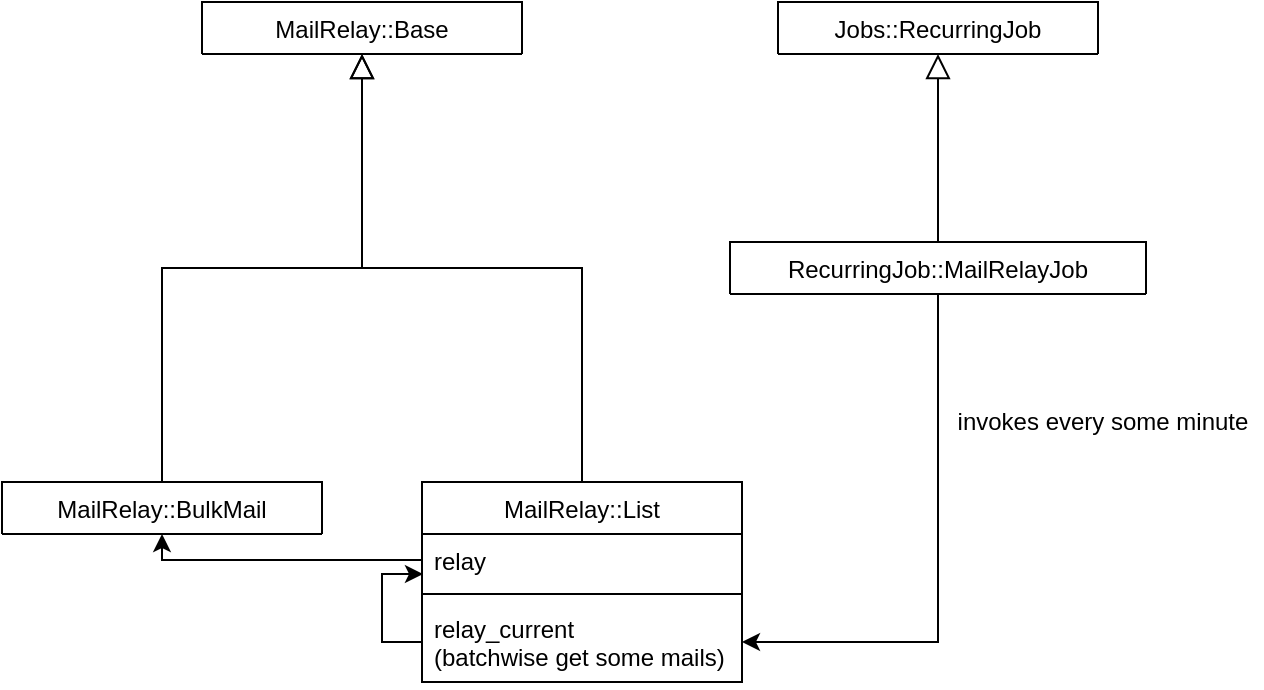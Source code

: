 <mxfile version="15.7.3" type="device" pages="4"><diagram id="C5RBs43oDa-KdzZeNtuy" name="Messages Aktuell"><mxGraphModel dx="995" dy="908" grid="1" gridSize="10" guides="1" tooltips="1" connect="1" arrows="1" fold="1" page="1" pageScale="1" pageWidth="827" pageHeight="1169" math="0" shadow="0"><root><mxCell id="WIyWlLk6GJQsqaUBKTNV-0"/><mxCell id="WIyWlLk6GJQsqaUBKTNV-1" parent="WIyWlLk6GJQsqaUBKTNV-0"/><mxCell id="zkfFHV4jXpPFQw0GAbJ--0" value="MailRelay::Base" style="swimlane;fontStyle=0;align=center;verticalAlign=top;childLayout=stackLayout;horizontal=1;startSize=26;horizontalStack=0;resizeParent=1;resizeLast=0;collapsible=1;marginBottom=0;rounded=0;shadow=0;strokeWidth=1;" parent="WIyWlLk6GJQsqaUBKTNV-1" vertex="1" collapsed="1"><mxGeometry x="220" y="120" width="160" height="26" as="geometry"><mxRectangle x="220" y="120" width="160" height="138" as="alternateBounds"/></mxGeometry></mxCell><mxCell id="zkfFHV4jXpPFQw0GAbJ--6" value="MailRelay::BulkMail" style="swimlane;fontStyle=0;align=center;verticalAlign=top;childLayout=stackLayout;horizontal=1;startSize=26;horizontalStack=0;resizeParent=1;resizeLast=0;collapsible=1;marginBottom=0;rounded=0;shadow=0;strokeWidth=1;" parent="WIyWlLk6GJQsqaUBKTNV-1" vertex="1" collapsed="1"><mxGeometry x="120" y="360" width="160" height="26" as="geometry"><mxRectangle x="120" y="360" width="160" height="138" as="alternateBounds"/></mxGeometry></mxCell><mxCell id="zkfFHV4jXpPFQw0GAbJ--12" value="" style="endArrow=block;endSize=10;endFill=0;shadow=0;strokeWidth=1;rounded=0;edgeStyle=elbowEdgeStyle;elbow=vertical;" parent="WIyWlLk6GJQsqaUBKTNV-1" source="zkfFHV4jXpPFQw0GAbJ--6" target="zkfFHV4jXpPFQw0GAbJ--0" edge="1"><mxGeometry width="160" relative="1" as="geometry"><mxPoint x="200" y="203" as="sourcePoint"/><mxPoint x="200" y="203" as="targetPoint"/></mxGeometry></mxCell><mxCell id="zkfFHV4jXpPFQw0GAbJ--13" value="MailRelay::List" style="swimlane;fontStyle=0;align=center;verticalAlign=top;childLayout=stackLayout;horizontal=1;startSize=26;horizontalStack=0;resizeParent=1;resizeLast=0;collapsible=1;marginBottom=0;rounded=0;shadow=0;strokeWidth=1;" parent="WIyWlLk6GJQsqaUBKTNV-1" vertex="1"><mxGeometry x="330" y="360" width="160" height="100" as="geometry"><mxRectangle x="340" y="380" width="170" height="26" as="alternateBounds"/></mxGeometry></mxCell><mxCell id="zkfFHV4jXpPFQw0GAbJ--14" value="relay" style="text;align=left;verticalAlign=top;spacingLeft=4;spacingRight=4;overflow=hidden;rotatable=0;points=[[0,0.5],[1,0.5]];portConstraint=eastwest;" parent="zkfFHV4jXpPFQw0GAbJ--13" vertex="1"><mxGeometry y="26" width="160" height="26" as="geometry"/></mxCell><mxCell id="zkfFHV4jXpPFQw0GAbJ--15" value="" style="line;html=1;strokeWidth=1;align=left;verticalAlign=middle;spacingTop=-1;spacingLeft=3;spacingRight=3;rotatable=0;labelPosition=right;points=[];portConstraint=eastwest;" parent="zkfFHV4jXpPFQw0GAbJ--13" vertex="1"><mxGeometry y="52" width="160" height="8" as="geometry"/></mxCell><mxCell id="L8pKxPseVFMVuV_cCjf--1" style="edgeStyle=orthogonalEdgeStyle;rounded=0;orthogonalLoop=1;jettySize=auto;html=1;entryX=0.003;entryY=0.769;entryDx=0;entryDy=0;entryPerimeter=0;" parent="zkfFHV4jXpPFQw0GAbJ--13" source="L8pKxPseVFMVuV_cCjf--0" target="zkfFHV4jXpPFQw0GAbJ--14" edge="1"><mxGeometry relative="1" as="geometry"/></mxCell><mxCell id="L8pKxPseVFMVuV_cCjf--0" value="relay_current&#10;(batchwise get some mails)" style="text;align=left;verticalAlign=top;spacingLeft=4;spacingRight=4;overflow=hidden;rotatable=0;points=[[0,0.5],[1,0.5]];portConstraint=eastwest;" parent="zkfFHV4jXpPFQw0GAbJ--13" vertex="1"><mxGeometry y="60" width="160" height="40" as="geometry"/></mxCell><mxCell id="zkfFHV4jXpPFQw0GAbJ--16" value="" style="endArrow=block;endSize=10;endFill=0;shadow=0;strokeWidth=1;rounded=0;edgeStyle=elbowEdgeStyle;elbow=vertical;" parent="WIyWlLk6GJQsqaUBKTNV-1" source="zkfFHV4jXpPFQw0GAbJ--13" target="zkfFHV4jXpPFQw0GAbJ--0" edge="1"><mxGeometry width="160" relative="1" as="geometry"><mxPoint x="210" y="373" as="sourcePoint"/><mxPoint x="310" y="271" as="targetPoint"/></mxGeometry></mxCell><mxCell id="zkfFHV4jXpPFQw0GAbJ--17" value="Jobs::RecurringJob" style="swimlane;fontStyle=0;align=center;verticalAlign=top;childLayout=stackLayout;horizontal=1;startSize=26;horizontalStack=0;resizeParent=1;resizeLast=0;collapsible=1;marginBottom=0;rounded=0;shadow=0;strokeWidth=1;" parent="WIyWlLk6GJQsqaUBKTNV-1" vertex="1" collapsed="1"><mxGeometry x="508" y="120" width="160" height="26" as="geometry"><mxRectangle x="508" y="120" width="160" height="216" as="alternateBounds"/></mxGeometry></mxCell><mxCell id="L8pKxPseVFMVuV_cCjf--3" style="edgeStyle=orthogonalEdgeStyle;rounded=0;orthogonalLoop=1;jettySize=auto;html=1;entryX=0.5;entryY=1;entryDx=0;entryDy=0;" parent="WIyWlLk6GJQsqaUBKTNV-1" source="zkfFHV4jXpPFQw0GAbJ--14" target="zkfFHV4jXpPFQw0GAbJ--6" edge="1"><mxGeometry relative="1" as="geometry"><Array as="points"><mxPoint x="200" y="399"/></Array></mxGeometry></mxCell><mxCell id="L8pKxPseVFMVuV_cCjf--6" style="edgeStyle=orthogonalEdgeStyle;rounded=0;orthogonalLoop=1;jettySize=auto;html=1;entryX=1;entryY=0.5;entryDx=0;entryDy=0;" parent="WIyWlLk6GJQsqaUBKTNV-1" source="L8pKxPseVFMVuV_cCjf--4" target="L8pKxPseVFMVuV_cCjf--0" edge="1"><mxGeometry relative="1" as="geometry"/></mxCell><mxCell id="L8pKxPseVFMVuV_cCjf--4" value="RecurringJob::MailRelayJob" style="swimlane;fontStyle=0;align=center;verticalAlign=top;childLayout=stackLayout;horizontal=1;startSize=26;horizontalStack=0;resizeParent=1;resizeLast=0;collapsible=1;marginBottom=0;rounded=0;shadow=0;strokeWidth=1;" parent="WIyWlLk6GJQsqaUBKTNV-1" vertex="1" collapsed="1"><mxGeometry x="484" y="240" width="208" height="26" as="geometry"><mxRectangle x="508" y="120" width="160" height="216" as="alternateBounds"/></mxGeometry></mxCell><mxCell id="L8pKxPseVFMVuV_cCjf--5" value="" style="endArrow=block;endSize=10;endFill=0;shadow=0;strokeWidth=1;rounded=0;edgeStyle=elbowEdgeStyle;elbow=vertical;exitX=0.5;exitY=0;exitDx=0;exitDy=0;entryX=0.5;entryY=1;entryDx=0;entryDy=0;" parent="WIyWlLk6GJQsqaUBKTNV-1" source="L8pKxPseVFMVuV_cCjf--4" target="zkfFHV4jXpPFQw0GAbJ--17" edge="1"><mxGeometry width="160" relative="1" as="geometry"><mxPoint x="420" y="370" as="sourcePoint"/><mxPoint x="310" y="156" as="targetPoint"/></mxGeometry></mxCell><mxCell id="L8pKxPseVFMVuV_cCjf--7" value="invokes every some minute" style="text;html=1;align=center;verticalAlign=middle;resizable=0;points=[];autosize=1;strokeColor=none;fillColor=none;" parent="WIyWlLk6GJQsqaUBKTNV-1" vertex="1"><mxGeometry x="590" y="320" width="160" height="20" as="geometry"/></mxCell></root></mxGraphModel></diagram><diagram id="-j2nUZDZqdu-gt5toAf9" name="Messages"><mxGraphModel dx="349" dy="242" grid="1" gridSize="10" guides="1" tooltips="1" connect="1" arrows="1" fold="1" page="1" pageScale="1" pageWidth="827" pageHeight="1169" math="0" shadow="0"><root><mxCell id="YqXtCa-e2OlfXUjINt8r-0"/><mxCell id="YqXtCa-e2OlfXUjINt8r-1" parent="YqXtCa-e2OlfXUjINt8r-0"/><mxCell id="vCOvZQhcihO0Ni9ZfclG-0" value="LetterDispatch" style="swimlane;fontStyle=0;align=center;verticalAlign=top;childLayout=stackLayout;horizontal=1;startSize=26;horizontalStack=0;resizeParent=1;resizeLast=0;collapsible=1;marginBottom=0;rounded=0;shadow=0;strokeWidth=1;" parent="YqXtCa-e2OlfXUjINt8r-1" vertex="1" collapsed="1"><mxGeometry x="30" y="370" width="120" height="26" as="geometry"><mxRectangle x="30" y="370" width="160" height="112" as="alternateBounds"/></mxGeometry></mxCell><mxCell id="DRlvSs6euvljmk1F1jdv-23" value="@message" style="text;strokeColor=none;fillColor=none;align=left;verticalAlign=top;spacingLeft=4;spacingRight=4;overflow=hidden;rotatable=0;points=[[0,0.5],[1,0.5]];portConstraint=eastwest;" parent="vCOvZQhcihO0Ni9ZfclG-0" vertex="1"><mxGeometry y="26" width="120" height="26" as="geometry"/></mxCell><mxCell id="DRlvSs6euvljmk1F1jdv-22" value="" style="line;strokeWidth=1;fillColor=none;align=left;verticalAlign=middle;spacingTop=-1;spacingLeft=3;spacingRight=3;rotatable=0;labelPosition=right;points=[];portConstraint=eastwest;" parent="vCOvZQhcihO0Ni9ZfclG-0" vertex="1"><mxGeometry y="52" width="120" height="8" as="geometry"/></mxCell><mxCell id="DRlvSs6euvljmk1F1jdv-6" value="initialize()" style="text;strokeColor=none;fillColor=none;align=left;verticalAlign=top;spacingLeft=4;spacingRight=4;overflow=hidden;rotatable=0;points=[[0,0.5],[1,0.5]];portConstraint=eastwest;" parent="vCOvZQhcihO0Ni9ZfclG-0" vertex="1"><mxGeometry y="60" width="120" height="26" as="geometry"/></mxCell><mxCell id="DRlvSs6euvljmk1F1jdv-9" value="run()" style="text;strokeColor=none;fillColor=none;align=left;verticalAlign=top;spacingLeft=4;spacingRight=4;overflow=hidden;rotatable=0;points=[[0,0.5],[1,0.5]];portConstraint=eastwest;" parent="vCOvZQhcihO0Ni9ZfclG-0" vertex="1"><mxGeometry y="86" width="120" height="26" as="geometry"/></mxCell><mxCell id="vCOvZQhcihO0Ni9ZfclG-1" value="LetterWithInvoiceDispatch" style="swimlane;fontStyle=0;align=center;verticalAlign=top;childLayout=stackLayout;horizontal=1;startSize=26;horizontalStack=0;resizeParent=1;resizeLast=0;collapsible=1;marginBottom=0;rounded=0;shadow=0;strokeWidth=1;" parent="YqXtCa-e2OlfXUjINt8r-1" vertex="1" collapsed="1"><mxGeometry x="170" y="370" width="170" height="26" as="geometry"><mxRectangle x="253" y="370" width="160" height="112" as="alternateBounds"/></mxGeometry></mxCell><mxCell id="DRlvSs6euvljmk1F1jdv-24" value="@message" style="text;strokeColor=none;fillColor=none;align=left;verticalAlign=top;spacingLeft=4;spacingRight=4;overflow=hidden;rotatable=0;points=[[0,0.5],[1,0.5]];portConstraint=eastwest;" parent="vCOvZQhcihO0Ni9ZfclG-1" vertex="1"><mxGeometry y="26" width="170" height="26" as="geometry"/></mxCell><mxCell id="DRlvSs6euvljmk1F1jdv-25" value="" style="line;strokeWidth=1;fillColor=none;align=left;verticalAlign=middle;spacingTop=-1;spacingLeft=3;spacingRight=3;rotatable=0;labelPosition=right;points=[];portConstraint=eastwest;" parent="vCOvZQhcihO0Ni9ZfclG-1" vertex="1"><mxGeometry y="52" width="170" height="8" as="geometry"/></mxCell><mxCell id="DRlvSs6euvljmk1F1jdv-26" value="initialize()" style="text;strokeColor=none;fillColor=none;align=left;verticalAlign=top;spacingLeft=4;spacingRight=4;overflow=hidden;rotatable=0;points=[[0,0.5],[1,0.5]];portConstraint=eastwest;" parent="vCOvZQhcihO0Ni9ZfclG-1" vertex="1"><mxGeometry y="60" width="170" height="26" as="geometry"/></mxCell><mxCell id="DRlvSs6euvljmk1F1jdv-27" value="run()" style="text;strokeColor=none;fillColor=none;align=left;verticalAlign=top;spacingLeft=4;spacingRight=4;overflow=hidden;rotatable=0;points=[[0,0.5],[1,0.5]];portConstraint=eastwest;" parent="vCOvZQhcihO0Ni9ZfclG-1" vertex="1"><mxGeometry y="86" width="170" height="26" as="geometry"/></mxCell><mxCell id="vCOvZQhcihO0Ni9ZfclG-3" value="TextMessageDispatch" style="swimlane;fontStyle=0;align=center;verticalAlign=top;childLayout=stackLayout;horizontal=1;startSize=26;horizontalStack=0;resizeParent=1;resizeLast=0;collapsible=1;marginBottom=0;rounded=0;shadow=0;strokeWidth=1;" parent="YqXtCa-e2OlfXUjINt8r-1" vertex="1" collapsed="1"><mxGeometry x="360" y="370" width="170" height="26" as="geometry"><mxRectangle x="460" y="370" width="160" height="112" as="alternateBounds"/></mxGeometry></mxCell><mxCell id="DRlvSs6euvljmk1F1jdv-28" value="@message" style="text;strokeColor=none;fillColor=none;align=left;verticalAlign=top;spacingLeft=4;spacingRight=4;overflow=hidden;rotatable=0;points=[[0,0.5],[1,0.5]];portConstraint=eastwest;" parent="vCOvZQhcihO0Ni9ZfclG-3" vertex="1"><mxGeometry y="26" width="170" height="26" as="geometry"/></mxCell><mxCell id="DRlvSs6euvljmk1F1jdv-31" value="" style="line;strokeWidth=1;fillColor=none;align=left;verticalAlign=middle;spacingTop=-1;spacingLeft=3;spacingRight=3;rotatable=0;labelPosition=right;points=[];portConstraint=eastwest;" parent="vCOvZQhcihO0Ni9ZfclG-3" vertex="1"><mxGeometry y="52" width="170" height="8" as="geometry"/></mxCell><mxCell id="DRlvSs6euvljmk1F1jdv-29" value="initialize()" style="text;strokeColor=none;fillColor=none;align=left;verticalAlign=top;spacingLeft=4;spacingRight=4;overflow=hidden;rotatable=0;points=[[0,0.5],[1,0.5]];portConstraint=eastwest;" parent="vCOvZQhcihO0Ni9ZfclG-3" vertex="1"><mxGeometry y="60" width="170" height="26" as="geometry"/></mxCell><mxCell id="DRlvSs6euvljmk1F1jdv-30" value="run()" style="text;strokeColor=none;fillColor=none;align=left;verticalAlign=top;spacingLeft=4;spacingRight=4;overflow=hidden;rotatable=0;points=[[0,0.5],[1,0.5]];portConstraint=eastwest;" parent="vCOvZQhcihO0Ni9ZfclG-3" vertex="1"><mxGeometry y="86" width="170" height="26" as="geometry"/></mxCell><mxCell id="vCOvZQhcihO0Ni9ZfclG-4" value="TextMessageProvider" style="shape=umlFrame;whiteSpace=wrap;html=1;width=130;height=30;" parent="YqXtCa-e2OlfXUjINt8r-1" vertex="1"><mxGeometry x="40" y="570" width="320" height="260" as="geometry"/></mxCell><mxCell id="DRlvSs6euvljmk1F1jdv-35" style="edgeStyle=orthogonalEdgeStyle;rounded=0;jumpSize=6;orthogonalLoop=1;jettySize=auto;html=1;endArrow=block;endFill=0;" parent="YqXtCa-e2OlfXUjINt8r-1" source="vCOvZQhcihO0Ni9ZfclG-5" target="vCOvZQhcihO0Ni9ZfclG-6" edge="1"><mxGeometry relative="1" as="geometry"/></mxCell><mxCell id="vCOvZQhcihO0Ni9ZfclG-5" value="Aspsms" style="swimlane;fontStyle=0;align=center;verticalAlign=top;childLayout=stackLayout;horizontal=1;startSize=26;horizontalStack=0;resizeParent=1;resizeLast=0;collapsible=1;marginBottom=0;rounded=0;shadow=0;strokeWidth=1;" parent="YqXtCa-e2OlfXUjINt8r-1" vertex="1" collapsed="1"><mxGeometry x="113" y="740" width="170" height="26" as="geometry"><mxRectangle x="508" y="120" width="160" height="216" as="alternateBounds"/></mxGeometry></mxCell><mxCell id="vCOvZQhcihO0Ni9ZfclG-6" value="Base" style="swimlane;fontStyle=0;align=center;verticalAlign=top;childLayout=stackLayout;horizontal=1;startSize=26;horizontalStack=0;resizeParent=1;resizeLast=0;collapsible=1;marginBottom=0;rounded=0;shadow=0;strokeWidth=1;" parent="YqXtCa-e2OlfXUjINt8r-1" vertex="1" collapsed="1"><mxGeometry x="113" y="650" width="170" height="26" as="geometry"><mxRectangle x="248" y="559" width="160" height="112" as="alternateBounds"/></mxGeometry></mxCell><mxCell id="DRlvSs6euvljmk1F1jdv-36" value="@config" style="text;strokeColor=none;fillColor=none;align=left;verticalAlign=top;spacingLeft=4;spacingRight=4;overflow=hidden;rotatable=0;points=[[0,0.5],[1,0.5]];portConstraint=eastwest;" parent="vCOvZQhcihO0Ni9ZfclG-6" vertex="1"><mxGeometry y="26" width="170" height="26" as="geometry"/></mxCell><mxCell id="DRlvSs6euvljmk1F1jdv-37" value="" style="line;strokeWidth=1;fillColor=none;align=left;verticalAlign=middle;spacingTop=-1;spacingLeft=3;spacingRight=3;rotatable=0;labelPosition=right;points=[];portConstraint=eastwest;" parent="vCOvZQhcihO0Ni9ZfclG-6" vertex="1"><mxGeometry y="52" width="170" height="8" as="geometry"/></mxCell><mxCell id="DRlvSs6euvljmk1F1jdv-38" value="initialize()" style="text;strokeColor=none;fillColor=none;align=left;verticalAlign=top;spacingLeft=4;spacingRight=4;overflow=hidden;rotatable=0;points=[[0,0.5],[1,0.5]];portConstraint=eastwest;" parent="vCOvZQhcihO0Ni9ZfclG-6" vertex="1"><mxGeometry y="60" width="170" height="26" as="geometry"/></mxCell><mxCell id="DRlvSs6euvljmk1F1jdv-39" value="send()" style="text;strokeColor=none;fillColor=none;align=left;verticalAlign=top;spacingLeft=4;spacingRight=4;overflow=hidden;rotatable=0;points=[[0,0.5],[1,0.5]];portConstraint=eastwest;" parent="vCOvZQhcihO0Ni9ZfclG-6" vertex="1"><mxGeometry y="86" width="170" height="26" as="geometry"/></mxCell><mxCell id="DRlvSs6euvljmk1F1jdv-5" value="Message" style="swimlane;fontStyle=1;align=center;verticalAlign=top;childLayout=stackLayout;horizontal=1;startSize=26;horizontalStack=0;resizeParent=1;resizeParentMax=0;resizeLast=0;collapsible=1;marginBottom=0;" parent="YqXtCa-e2OlfXUjINt8r-1" vertex="1" collapsed="1"><mxGeometry x="30" y="310" width="100" height="26" as="geometry"><mxRectangle x="210" y="64" width="160" height="216" as="alternateBounds"/></mxGeometry></mxCell><mxCell id="DRlvSs6euvljmk1F1jdv-10" value="id: int" style="text;strokeColor=none;fillColor=none;align=left;verticalAlign=top;spacingLeft=4;spacingRight=4;overflow=hidden;rotatable=0;points=[[0,0.5],[1,0.5]];portConstraint=eastwest;html=1;" parent="DRlvSs6euvljmk1F1jdv-5" vertex="1"><mxGeometry y="26" width="100" height="26" as="geometry"/></mxCell><mxCell id="DRlvSs6euvljmk1F1jdv-12" value="mailing_list_id: int" style="text;strokeColor=none;fillColor=none;align=left;verticalAlign=top;spacingLeft=4;spacingRight=4;overflow=hidden;rotatable=0;points=[[0,0.5],[1,0.5]];portConstraint=eastwest;html=1;" parent="DRlvSs6euvljmk1F1jdv-5" vertex="1"><mxGeometry y="52" width="100" height="26" as="geometry"/></mxCell><mxCell id="DRlvSs6euvljmk1F1jdv-11" value="sender_id: int" style="text;strokeColor=none;fillColor=none;align=left;verticalAlign=top;spacingLeft=4;spacingRight=4;overflow=hidden;rotatable=0;points=[[0,0.5],[1,0.5]];portConstraint=eastwest;html=1;" parent="DRlvSs6euvljmk1F1jdv-5" vertex="1"><mxGeometry y="78" width="100" height="26" as="geometry"/></mxCell><mxCell id="DRlvSs6euvljmk1F1jdv-13" value="type: string (Message)" style="text;strokeColor=none;fillColor=none;align=left;verticalAlign=top;spacingLeft=4;spacingRight=4;overflow=hidden;rotatable=0;points=[[0,0.5],[1,0.5]];portConstraint=eastwest;html=1;" parent="DRlvSs6euvljmk1F1jdv-5" vertex="1"><mxGeometry y="104" width="100" height="26" as="geometry"/></mxCell><mxCell id="DRlvSs6euvljmk1F1jdv-14" value="state: string" style="text;strokeColor=none;fillColor=none;align=left;verticalAlign=top;spacingLeft=4;spacingRight=4;overflow=hidden;rotatable=0;points=[[0,0.5],[1,0.5]];portConstraint=eastwest;html=1;" parent="DRlvSs6euvljmk1F1jdv-5" vertex="1"><mxGeometry y="130" width="100" height="26" as="geometry"/></mxCell><mxCell id="DRlvSs6euvljmk1F1jdv-15" value="sent_at: date" style="text;strokeColor=none;fillColor=none;align=left;verticalAlign=top;spacingLeft=4;spacingRight=4;overflow=hidden;rotatable=0;points=[[0,0.5],[1,0.5]];portConstraint=eastwest;html=1;" parent="DRlvSs6euvljmk1F1jdv-5" vertex="1"><mxGeometry y="156" width="100" height="26" as="geometry"/></mxCell><mxCell id="DRlvSs6euvljmk1F1jdv-7" value="" style="line;strokeWidth=1;fillColor=none;align=left;verticalAlign=middle;spacingTop=-1;spacingLeft=3;spacingRight=3;rotatable=0;labelPosition=right;points=[];portConstraint=eastwest;" parent="DRlvSs6euvljmk1F1jdv-5" vertex="1"><mxGeometry y="182" width="100" height="8" as="geometry"/></mxCell><mxCell id="DRlvSs6euvljmk1F1jdv-8" value="dispatch()" style="text;strokeColor=none;fillColor=none;align=left;verticalAlign=top;spacingLeft=4;spacingRight=4;overflow=hidden;rotatable=0;points=[[0,0.5],[1,0.5]];portConstraint=eastwest;" parent="DRlvSs6euvljmk1F1jdv-5" vertex="1"><mxGeometry y="190" width="100" height="26" as="geometry"/></mxCell><mxCell id="DRlvSs6euvljmk1F1jdv-40" value="MailingList" style="swimlane;fontStyle=1;align=center;verticalAlign=top;childLayout=stackLayout;horizontal=1;startSize=26;horizontalStack=0;resizeParent=1;resizeParentMax=0;resizeLast=0;collapsible=1;marginBottom=0;" parent="YqXtCa-e2OlfXUjINt8r-1" vertex="1" collapsed="1"><mxGeometry x="160" y="310" width="100" height="26" as="geometry"><mxRectangle x="210" y="64" width="160" height="216" as="alternateBounds"/></mxGeometry></mxCell><mxCell id="DRlvSs6euvljmk1F1jdv-41" value="id: int" style="text;strokeColor=none;fillColor=none;align=left;verticalAlign=top;spacingLeft=4;spacingRight=4;overflow=hidden;rotatable=0;points=[[0,0.5],[1,0.5]];portConstraint=eastwest;html=1;" parent="DRlvSs6euvljmk1F1jdv-40" vertex="1"><mxGeometry y="26" width="100" height="26" as="geometry"/></mxCell><mxCell id="DRlvSs6euvljmk1F1jdv-42" value="mailing_list_id: int" style="text;strokeColor=none;fillColor=none;align=left;verticalAlign=top;spacingLeft=4;spacingRight=4;overflow=hidden;rotatable=0;points=[[0,0.5],[1,0.5]];portConstraint=eastwest;html=1;" parent="DRlvSs6euvljmk1F1jdv-40" vertex="1"><mxGeometry y="52" width="100" height="26" as="geometry"/></mxCell><mxCell id="DRlvSs6euvljmk1F1jdv-43" value="sender_id: int" style="text;strokeColor=none;fillColor=none;align=left;verticalAlign=top;spacingLeft=4;spacingRight=4;overflow=hidden;rotatable=0;points=[[0,0.5],[1,0.5]];portConstraint=eastwest;html=1;" parent="DRlvSs6euvljmk1F1jdv-40" vertex="1"><mxGeometry y="78" width="100" height="26" as="geometry"/></mxCell><mxCell id="DRlvSs6euvljmk1F1jdv-44" value="type: string (Message)" style="text;strokeColor=none;fillColor=none;align=left;verticalAlign=top;spacingLeft=4;spacingRight=4;overflow=hidden;rotatable=0;points=[[0,0.5],[1,0.5]];portConstraint=eastwest;html=1;" parent="DRlvSs6euvljmk1F1jdv-40" vertex="1"><mxGeometry y="104" width="100" height="26" as="geometry"/></mxCell><mxCell id="DRlvSs6euvljmk1F1jdv-45" value="state: string" style="text;strokeColor=none;fillColor=none;align=left;verticalAlign=top;spacingLeft=4;spacingRight=4;overflow=hidden;rotatable=0;points=[[0,0.5],[1,0.5]];portConstraint=eastwest;html=1;" parent="DRlvSs6euvljmk1F1jdv-40" vertex="1"><mxGeometry y="130" width="100" height="26" as="geometry"/></mxCell><mxCell id="DRlvSs6euvljmk1F1jdv-46" value="sent_at: date" style="text;strokeColor=none;fillColor=none;align=left;verticalAlign=top;spacingLeft=4;spacingRight=4;overflow=hidden;rotatable=0;points=[[0,0.5],[1,0.5]];portConstraint=eastwest;html=1;" parent="DRlvSs6euvljmk1F1jdv-40" vertex="1"><mxGeometry y="156" width="100" height="26" as="geometry"/></mxCell><mxCell id="DRlvSs6euvljmk1F1jdv-47" value="" style="line;strokeWidth=1;fillColor=none;align=left;verticalAlign=middle;spacingTop=-1;spacingLeft=3;spacingRight=3;rotatable=0;labelPosition=right;points=[];portConstraint=eastwest;" parent="DRlvSs6euvljmk1F1jdv-40" vertex="1"><mxGeometry y="182" width="100" height="8" as="geometry"/></mxCell><mxCell id="DRlvSs6euvljmk1F1jdv-48" value="dispatch()" style="text;strokeColor=none;fillColor=none;align=left;verticalAlign=top;spacingLeft=4;spacingRight=4;overflow=hidden;rotatable=0;points=[[0,0.5],[1,0.5]];portConstraint=eastwest;" parent="DRlvSs6euvljmk1F1jdv-40" vertex="1"><mxGeometry y="190" width="100" height="26" as="geometry"/></mxCell><mxCell id="DRlvSs6euvljmk1F1jdv-49" value="MessageRecipient" style="swimlane;fontStyle=1;align=center;verticalAlign=top;childLayout=stackLayout;horizontal=1;startSize=26;horizontalStack=0;resizeParent=1;resizeParentMax=0;resizeLast=0;collapsible=1;marginBottom=0;" parent="YqXtCa-e2OlfXUjINt8r-1" vertex="1" collapsed="1"><mxGeometry x="283" y="310" width="140" height="26" as="geometry"><mxRectangle x="210" y="64" width="160" height="216" as="alternateBounds"/></mxGeometry></mxCell><mxCell id="DRlvSs6euvljmk1F1jdv-50" value="id: int" style="text;strokeColor=none;fillColor=none;align=left;verticalAlign=top;spacingLeft=4;spacingRight=4;overflow=hidden;rotatable=0;points=[[0,0.5],[1,0.5]];portConstraint=eastwest;html=1;" parent="DRlvSs6euvljmk1F1jdv-49" vertex="1"><mxGeometry y="26" width="140" height="26" as="geometry"/></mxCell><mxCell id="DRlvSs6euvljmk1F1jdv-51" value="mailing_list_id: int" style="text;strokeColor=none;fillColor=none;align=left;verticalAlign=top;spacingLeft=4;spacingRight=4;overflow=hidden;rotatable=0;points=[[0,0.5],[1,0.5]];portConstraint=eastwest;html=1;" parent="DRlvSs6euvljmk1F1jdv-49" vertex="1"><mxGeometry y="52" width="140" height="26" as="geometry"/></mxCell><mxCell id="DRlvSs6euvljmk1F1jdv-52" value="sender_id: int" style="text;strokeColor=none;fillColor=none;align=left;verticalAlign=top;spacingLeft=4;spacingRight=4;overflow=hidden;rotatable=0;points=[[0,0.5],[1,0.5]];portConstraint=eastwest;html=1;" parent="DRlvSs6euvljmk1F1jdv-49" vertex="1"><mxGeometry y="78" width="140" height="26" as="geometry"/></mxCell><mxCell id="DRlvSs6euvljmk1F1jdv-53" value="type: string (Message)" style="text;strokeColor=none;fillColor=none;align=left;verticalAlign=top;spacingLeft=4;spacingRight=4;overflow=hidden;rotatable=0;points=[[0,0.5],[1,0.5]];portConstraint=eastwest;html=1;" parent="DRlvSs6euvljmk1F1jdv-49" vertex="1"><mxGeometry y="104" width="140" height="26" as="geometry"/></mxCell><mxCell id="DRlvSs6euvljmk1F1jdv-54" value="state: string" style="text;strokeColor=none;fillColor=none;align=left;verticalAlign=top;spacingLeft=4;spacingRight=4;overflow=hidden;rotatable=0;points=[[0,0.5],[1,0.5]];portConstraint=eastwest;html=1;" parent="DRlvSs6euvljmk1F1jdv-49" vertex="1"><mxGeometry y="130" width="140" height="26" as="geometry"/></mxCell><mxCell id="DRlvSs6euvljmk1F1jdv-55" value="sent_at: date" style="text;strokeColor=none;fillColor=none;align=left;verticalAlign=top;spacingLeft=4;spacingRight=4;overflow=hidden;rotatable=0;points=[[0,0.5],[1,0.5]];portConstraint=eastwest;html=1;" parent="DRlvSs6euvljmk1F1jdv-49" vertex="1"><mxGeometry y="156" width="140" height="26" as="geometry"/></mxCell><mxCell id="DRlvSs6euvljmk1F1jdv-56" value="" style="line;strokeWidth=1;fillColor=none;align=left;verticalAlign=middle;spacingTop=-1;spacingLeft=3;spacingRight=3;rotatable=0;labelPosition=right;points=[];portConstraint=eastwest;" parent="DRlvSs6euvljmk1F1jdv-49" vertex="1"><mxGeometry y="182" width="140" height="8" as="geometry"/></mxCell><mxCell id="DRlvSs6euvljmk1F1jdv-57" value="dispatch()" style="text;strokeColor=none;fillColor=none;align=left;verticalAlign=top;spacingLeft=4;spacingRight=4;overflow=hidden;rotatable=0;points=[[0,0.5],[1,0.5]];portConstraint=eastwest;" parent="DRlvSs6euvljmk1F1jdv-49" vertex="1"><mxGeometry y="190" width="140" height="26" as="geometry"/></mxCell><mxCell id="DRlvSs6euvljmk1F1jdv-67" value="RecurringJob::MailRelayJob" style="swimlane;fontStyle=0;align=center;verticalAlign=top;childLayout=stackLayout;horizontal=1;startSize=0;horizontalStack=0;resizeParent=1;resizeLast=0;collapsible=1;marginBottom=0;rounded=0;shadow=0;strokeWidth=1;" parent="YqXtCa-e2OlfXUjINt8r-1" vertex="1" collapsed="1"><mxGeometry x="220" y="490" width="170" height="26" as="geometry"><mxRectangle x="460" y="370" width="160" height="112" as="alternateBounds"/></mxGeometry></mxCell><mxCell id="DRlvSs6euvljmk1F1jdv-68" value="@message" style="text;strokeColor=none;fillColor=none;align=left;verticalAlign=top;spacingLeft=4;spacingRight=4;overflow=hidden;rotatable=0;points=[[0,0.5],[1,0.5]];portConstraint=eastwest;" parent="DRlvSs6euvljmk1F1jdv-67" vertex="1"><mxGeometry width="170" height="26" as="geometry"/></mxCell><mxCell id="DRlvSs6euvljmk1F1jdv-69" value="" style="line;strokeWidth=1;fillColor=none;align=left;verticalAlign=middle;spacingTop=-1;spacingLeft=3;spacingRight=3;rotatable=0;labelPosition=right;points=[];portConstraint=eastwest;" parent="DRlvSs6euvljmk1F1jdv-67" vertex="1"><mxGeometry y="26" width="170" height="8" as="geometry"/></mxCell><mxCell id="DRlvSs6euvljmk1F1jdv-70" value="initialize()" style="text;strokeColor=none;fillColor=none;align=left;verticalAlign=top;spacingLeft=4;spacingRight=4;overflow=hidden;rotatable=0;points=[[0,0.5],[1,0.5]];portConstraint=eastwest;" parent="DRlvSs6euvljmk1F1jdv-67" vertex="1"><mxGeometry y="34" width="170" height="26" as="geometry"/></mxCell><mxCell id="DRlvSs6euvljmk1F1jdv-71" value="run()" style="text;strokeColor=none;fillColor=none;align=left;verticalAlign=top;spacingLeft=4;spacingRight=4;overflow=hidden;rotatable=0;points=[[0,0.5],[1,0.5]];portConstraint=eastwest;" parent="DRlvSs6euvljmk1F1jdv-67" vertex="1"><mxGeometry y="60" width="170" height="26" as="geometry"/></mxCell><mxCell id="DRlvSs6euvljmk1F1jdv-72" value="Messages::DispatchJob" style="swimlane;fontStyle=0;align=center;verticalAlign=top;childLayout=stackLayout;horizontal=1;startSize=26;horizontalStack=0;resizeParent=1;resizeLast=0;collapsible=1;marginBottom=0;rounded=0;shadow=0;strokeWidth=1;" parent="YqXtCa-e2OlfXUjINt8r-1" vertex="1" collapsed="1"><mxGeometry x="30" y="490" width="170" height="26" as="geometry"><mxRectangle x="460" y="370" width="160" height="112" as="alternateBounds"/></mxGeometry></mxCell><mxCell id="DRlvSs6euvljmk1F1jdv-73" value="@message" style="text;strokeColor=none;fillColor=none;align=left;verticalAlign=top;spacingLeft=4;spacingRight=4;overflow=hidden;rotatable=0;points=[[0,0.5],[1,0.5]];portConstraint=eastwest;" parent="DRlvSs6euvljmk1F1jdv-72" vertex="1"><mxGeometry y="26" width="170" height="26" as="geometry"/></mxCell><mxCell id="DRlvSs6euvljmk1F1jdv-74" value="" style="line;strokeWidth=1;fillColor=none;align=left;verticalAlign=middle;spacingTop=-1;spacingLeft=3;spacingRight=3;rotatable=0;labelPosition=right;points=[];portConstraint=eastwest;" parent="DRlvSs6euvljmk1F1jdv-72" vertex="1"><mxGeometry y="52" width="170" height="8" as="geometry"/></mxCell><mxCell id="DRlvSs6euvljmk1F1jdv-75" value="initialize()" style="text;strokeColor=none;fillColor=none;align=left;verticalAlign=top;spacingLeft=4;spacingRight=4;overflow=hidden;rotatable=0;points=[[0,0.5],[1,0.5]];portConstraint=eastwest;" parent="DRlvSs6euvljmk1F1jdv-72" vertex="1"><mxGeometry y="60" width="170" height="26" as="geometry"/></mxCell><mxCell id="DRlvSs6euvljmk1F1jdv-76" value="run()" style="text;strokeColor=none;fillColor=none;align=left;verticalAlign=top;spacingLeft=4;spacingRight=4;overflow=hidden;rotatable=0;points=[[0,0.5],[1,0.5]];portConstraint=eastwest;" parent="DRlvSs6euvljmk1F1jdv-72" vertex="1"><mxGeometry y="86" width="170" height="26" as="geometry"/></mxCell><mxCell id="DRlvSs6euvljmk1F1jdv-77" value="MailRelay::BulkMail" style="swimlane;fontStyle=0;align=center;verticalAlign=top;childLayout=stackLayout;horizontal=1;startSize=26;horizontalStack=0;resizeParent=1;resizeLast=0;collapsible=1;marginBottom=0;rounded=0;shadow=0;strokeWidth=1;" parent="YqXtCa-e2OlfXUjINt8r-1" vertex="1" collapsed="1"><mxGeometry x="220" y="430" width="170" height="26" as="geometry"><mxRectangle x="460" y="370" width="160" height="112" as="alternateBounds"/></mxGeometry></mxCell><mxCell id="DRlvSs6euvljmk1F1jdv-78" value="@message" style="text;strokeColor=none;fillColor=none;align=left;verticalAlign=top;spacingLeft=4;spacingRight=4;overflow=hidden;rotatable=0;points=[[0,0.5],[1,0.5]];portConstraint=eastwest;" parent="DRlvSs6euvljmk1F1jdv-77" vertex="1"><mxGeometry y="26" width="170" height="26" as="geometry"/></mxCell><mxCell id="DRlvSs6euvljmk1F1jdv-79" value="" style="line;strokeWidth=1;fillColor=none;align=left;verticalAlign=middle;spacingTop=-1;spacingLeft=3;spacingRight=3;rotatable=0;labelPosition=right;points=[];portConstraint=eastwest;" parent="DRlvSs6euvljmk1F1jdv-77" vertex="1"><mxGeometry y="52" width="170" height="8" as="geometry"/></mxCell><mxCell id="DRlvSs6euvljmk1F1jdv-80" value="initialize()" style="text;strokeColor=none;fillColor=none;align=left;verticalAlign=top;spacingLeft=4;spacingRight=4;overflow=hidden;rotatable=0;points=[[0,0.5],[1,0.5]];portConstraint=eastwest;" parent="DRlvSs6euvljmk1F1jdv-77" vertex="1"><mxGeometry y="60" width="170" height="26" as="geometry"/></mxCell><mxCell id="DRlvSs6euvljmk1F1jdv-81" value="run()" style="text;strokeColor=none;fillColor=none;align=left;verticalAlign=top;spacingLeft=4;spacingRight=4;overflow=hidden;rotatable=0;points=[[0,0.5],[1,0.5]];portConstraint=eastwest;" parent="DRlvSs6euvljmk1F1jdv-77" vertex="1"><mxGeometry y="86" width="170" height="26" as="geometry"/></mxCell><mxCell id="DRlvSs6euvljmk1F1jdv-82" value="MailRelay::List" style="swimlane;fontStyle=0;align=center;verticalAlign=top;childLayout=stackLayout;horizontal=1;startSize=26;horizontalStack=0;resizeParent=1;resizeLast=0;collapsible=1;marginBottom=0;rounded=0;shadow=0;strokeWidth=1;" parent="YqXtCa-e2OlfXUjINt8r-1" vertex="1" collapsed="1"><mxGeometry x="30" y="430" width="170" height="26" as="geometry"><mxRectangle x="460" y="370" width="160" height="112" as="alternateBounds"/></mxGeometry></mxCell><mxCell id="DRlvSs6euvljmk1F1jdv-83" value="@message" style="text;strokeColor=none;fillColor=none;align=left;verticalAlign=top;spacingLeft=4;spacingRight=4;overflow=hidden;rotatable=0;points=[[0,0.5],[1,0.5]];portConstraint=eastwest;" parent="DRlvSs6euvljmk1F1jdv-82" vertex="1"><mxGeometry y="26" width="170" height="26" as="geometry"/></mxCell><mxCell id="DRlvSs6euvljmk1F1jdv-84" value="" style="line;strokeWidth=1;fillColor=none;align=left;verticalAlign=middle;spacingTop=-1;spacingLeft=3;spacingRight=3;rotatable=0;labelPosition=right;points=[];portConstraint=eastwest;" parent="DRlvSs6euvljmk1F1jdv-82" vertex="1"><mxGeometry y="52" width="170" height="8" as="geometry"/></mxCell><mxCell id="DRlvSs6euvljmk1F1jdv-85" value="initialize()" style="text;strokeColor=none;fillColor=none;align=left;verticalAlign=top;spacingLeft=4;spacingRight=4;overflow=hidden;rotatable=0;points=[[0,0.5],[1,0.5]];portConstraint=eastwest;" parent="DRlvSs6euvljmk1F1jdv-82" vertex="1"><mxGeometry y="60" width="170" height="26" as="geometry"/></mxCell><mxCell id="DRlvSs6euvljmk1F1jdv-86" value="run()" style="text;strokeColor=none;fillColor=none;align=left;verticalAlign=top;spacingLeft=4;spacingRight=4;overflow=hidden;rotatable=0;points=[[0,0.5],[1,0.5]];portConstraint=eastwest;" parent="DRlvSs6euvljmk1F1jdv-82" vertex="1"><mxGeometry y="86" width="170" height="26" as="geometry"/></mxCell><mxCell id="DRlvSs6euvljmk1F1jdv-87" value="Dispatch" style="swimlane;fontStyle=0;align=center;verticalAlign=top;childLayout=stackLayout;horizontal=1;startSize=26;horizontalStack=0;resizeParent=1;resizeLast=0;collapsible=1;marginBottom=0;rounded=0;shadow=0;strokeWidth=1;" parent="YqXtCa-e2OlfXUjINt8r-1" vertex="1" collapsed="1"><mxGeometry x="540" y="340" width="170" height="26" as="geometry"><mxRectangle x="460" y="370" width="160" height="112" as="alternateBounds"/></mxGeometry></mxCell><mxCell id="DRlvSs6euvljmk1F1jdv-88" value="@message" style="text;strokeColor=none;fillColor=none;align=left;verticalAlign=top;spacingLeft=4;spacingRight=4;overflow=hidden;rotatable=0;points=[[0,0.5],[1,0.5]];portConstraint=eastwest;" parent="DRlvSs6euvljmk1F1jdv-87" vertex="1"><mxGeometry y="26" width="170" height="26" as="geometry"/></mxCell><mxCell id="DRlvSs6euvljmk1F1jdv-89" value="" style="line;strokeWidth=1;fillColor=none;align=left;verticalAlign=middle;spacingTop=-1;spacingLeft=3;spacingRight=3;rotatable=0;labelPosition=right;points=[];portConstraint=eastwest;" parent="DRlvSs6euvljmk1F1jdv-87" vertex="1"><mxGeometry y="52" width="170" height="8" as="geometry"/></mxCell><mxCell id="DRlvSs6euvljmk1F1jdv-90" value="initialize()" style="text;strokeColor=none;fillColor=none;align=left;verticalAlign=top;spacingLeft=4;spacingRight=4;overflow=hidden;rotatable=0;points=[[0,0.5],[1,0.5]];portConstraint=eastwest;" parent="DRlvSs6euvljmk1F1jdv-87" vertex="1"><mxGeometry y="60" width="170" height="26" as="geometry"/></mxCell><mxCell id="DRlvSs6euvljmk1F1jdv-91" value="run()" style="text;strokeColor=none;fillColor=none;align=left;verticalAlign=top;spacingLeft=4;spacingRight=4;overflow=hidden;rotatable=0;points=[[0,0.5],[1,0.5]];portConstraint=eastwest;" parent="DRlvSs6euvljmk1F1jdv-87" vertex="1"><mxGeometry y="86" width="170" height="26" as="geometry"/></mxCell></root></mxGraphModel></diagram><diagram id="UQzBJqL0MQUcJhVtouQU" name="MailRelay"><mxGraphModel dx="836" dy="762" grid="1" gridSize="10" guides="1" tooltips="1" connect="1" arrows="1" fold="1" page="1" pageScale="1" pageWidth="827" pageHeight="1169" math="0" shadow="0"><root><mxCell id="KWeq9LgncQEh8hWbNlkI-0"/><mxCell id="KWeq9LgncQEh8hWbNlkI-1" parent="KWeq9LgncQEh8hWbNlkI-0"/><mxCell id="LrjFYDQbZ7b1xIPEVKyc-0" value="MailRelay" style="shape=umlFrame;whiteSpace=wrap;html=1;width=90;height=30;" parent="KWeq9LgncQEh8hWbNlkI-1" vertex="1"><mxGeometry x="40" y="130" width="760" height="630" as="geometry"/></mxCell><mxCell id="LrjFYDQbZ7b1xIPEVKyc-1" value="AdressList" style="swimlane;fontStyle=0;align=center;verticalAlign=top;childLayout=stackLayout;horizontal=1;startSize=26;horizontalStack=0;resizeParent=1;resizeLast=0;collapsible=1;marginBottom=0;rounded=0;shadow=0;strokeWidth=1;" parent="KWeq9LgncQEh8hWbNlkI-1" vertex="1" collapsed="1"><mxGeometry x="50" y="370" width="120" height="26" as="geometry"><mxRectangle x="508" y="120" width="160" height="216" as="alternateBounds"/></mxGeometry></mxCell><mxCell id="LrjFYDQbZ7b1xIPEVKyc-2" value="Base" style="swimlane;fontStyle=0;align=center;verticalAlign=top;childLayout=stackLayout;horizontal=1;startSize=26;horizontalStack=0;resizeParent=1;resizeLast=0;collapsible=1;marginBottom=0;rounded=0;shadow=0;strokeWidth=1;" parent="KWeq9LgncQEh8hWbNlkI-1" vertex="1" collapsed="1"><mxGeometry x="384" y="160" width="60" height="26" as="geometry"><mxRectangle x="508" y="120" width="160" height="216" as="alternateBounds"/></mxGeometry></mxCell><mxCell id="LrjFYDQbZ7b1xIPEVKyc-3" value="BulkMail" style="swimlane;fontStyle=0;align=center;verticalAlign=top;childLayout=stackLayout;horizontal=1;startSize=26;horizontalStack=0;resizeParent=1;resizeLast=0;collapsible=1;marginBottom=0;rounded=0;shadow=0;strokeWidth=1;" parent="KWeq9LgncQEh8hWbNlkI-1" vertex="1" collapsed="1"><mxGeometry x="250" y="370" width="80" height="26" as="geometry"><mxRectangle x="508" y="120" width="160" height="216" as="alternateBounds"/></mxGeometry></mxCell><mxCell id="LrjFYDQbZ7b1xIPEVKyc-4" value="Error" style="swimlane;fontStyle=0;align=center;verticalAlign=top;childLayout=stackLayout;horizontal=1;startSize=26;horizontalStack=0;resizeParent=1;resizeLast=0;collapsible=1;marginBottom=0;rounded=0;shadow=0;strokeWidth=1;" parent="KWeq9LgncQEh8hWbNlkI-1" vertex="1" collapsed="1"><mxGeometry x="340" y="370" width="60" height="26" as="geometry"><mxRectangle x="508" y="120" width="160" height="216" as="alternateBounds"/></mxGeometry></mxCell><mxCell id="LrjFYDQbZ7b1xIPEVKyc-12" style="edgeStyle=orthogonalEdgeStyle;rounded=0;orthogonalLoop=1;jettySize=auto;html=1;entryX=0.5;entryY=1;entryDx=0;entryDy=0;" parent="KWeq9LgncQEh8hWbNlkI-1" source="LrjFYDQbZ7b1xIPEVKyc-8" target="LrjFYDQbZ7b1xIPEVKyc-2" edge="1"><mxGeometry relative="1" as="geometry"><Array as="points"><mxPoint x="435" y="280"/><mxPoint x="414" y="280"/></Array></mxGeometry></mxCell><mxCell id="LrjFYDQbZ7b1xIPEVKyc-8" value="Lists" style="swimlane;fontStyle=0;align=center;verticalAlign=top;childLayout=stackLayout;horizontal=1;startSize=26;horizontalStack=0;resizeParent=1;resizeLast=0;collapsible=1;marginBottom=0;rounded=0;shadow=0;strokeWidth=1;" parent="KWeq9LgncQEh8hWbNlkI-1" vertex="1" collapsed="1"><mxGeometry x="405" y="370" width="60" height="26" as="geometry"><mxRectangle x="508" y="120" width="160" height="216" as="alternateBounds"/></mxGeometry></mxCell><mxCell id="LrjFYDQbZ7b1xIPEVKyc-10" value="MailProcessedBeforeError" style="swimlane;fontStyle=0;align=center;verticalAlign=top;childLayout=stackLayout;horizontal=1;startSize=26;horizontalStack=0;resizeParent=1;resizeLast=0;collapsible=1;marginBottom=0;rounded=0;shadow=0;strokeWidth=1;" parent="KWeq9LgncQEh8hWbNlkI-1" vertex="1" collapsed="1"><mxGeometry x="470" y="370" width="170" height="26" as="geometry"><mxRectangle x="508" y="120" width="160" height="216" as="alternateBounds"/></mxGeometry></mxCell><mxCell id="LrjFYDQbZ7b1xIPEVKyc-13" style="edgeStyle=orthogonalEdgeStyle;rounded=0;orthogonalLoop=1;jettySize=auto;html=1;entryX=0.5;entryY=1;entryDx=0;entryDy=0;" parent="KWeq9LgncQEh8hWbNlkI-1" source="LrjFYDQbZ7b1xIPEVKyc-11" target="LrjFYDQbZ7b1xIPEVKyc-2" edge="1"><mxGeometry relative="1" as="geometry"><Array as="points"><mxPoint x="720" y="280"/><mxPoint x="414" y="280"/></Array></mxGeometry></mxCell><mxCell id="LrjFYDQbZ7b1xIPEVKyc-11" value="ManualMailHandling" style="swimlane;fontStyle=0;align=center;verticalAlign=top;childLayout=stackLayout;horizontal=1;startSize=26;horizontalStack=0;resizeParent=1;resizeLast=0;collapsible=1;marginBottom=0;rounded=0;shadow=0;strokeWidth=1;" parent="KWeq9LgncQEh8hWbNlkI-1" vertex="1" collapsed="1"><mxGeometry x="650" y="370" width="140" height="26" as="geometry"><mxRectangle x="508" y="120" width="160" height="216" as="alternateBounds"/></mxGeometry></mxCell></root></mxGraphModel></diagram><diagram id="QFn1Z1RwwmQtTiDGt5n7" name="Systemübersicht"><mxGraphModel dx="1912" dy="1057" grid="1" gridSize="10" guides="1" tooltips="1" connect="1" arrows="1" fold="1" page="1" pageScale="1" pageWidth="827" pageHeight="1169" math="0" shadow="0"><root><mxCell id="HtFvspqQ4OqWxK6NBpvR-0"/><mxCell id="HtFvspqQ4OqWxK6NBpvR-1" parent="HtFvspqQ4OqWxK6NBpvR-0"/><mxCell id="n-6JG7uv_AeVazbPa6jf-17" value="Extern" style="shape=umlFrame;whiteSpace=wrap;html=1;width=85;height=30;" vertex="1" parent="HtFvspqQ4OqWxK6NBpvR-1"><mxGeometry x="710" y="160" width="230" height="320" as="geometry"/></mxCell><mxCell id="n-6JG7uv_AeVazbPa6jf-0" value="Verarbeitung" style="shape=umlFrame;whiteSpace=wrap;html=1;width=85;height=30;" vertex="1" parent="HtFvspqQ4OqWxK6NBpvR-1"><mxGeometry x="480" y="160" width="230" height="320" as="geometry"/></mxCell><mxCell id="n-6JG7uv_AeVazbPa6jf-1" value="Versand" style="shape=umlFrame;whiteSpace=wrap;html=1;width=85;height=30;" vertex="1" parent="HtFvspqQ4OqWxK6NBpvR-1"><mxGeometry x="230" y="160" width="250" height="320" as="geometry"/></mxCell><mxCell id="n-6JG7uv_AeVazbPa6jf-2" value="Empfänger" style="shape=umlFrame;whiteSpace=wrap;html=1;width=85;height=30;" vertex="1" parent="HtFvspqQ4OqWxK6NBpvR-1"><mxGeometry y="160" width="230" height="320" as="geometry"/></mxCell><mxCell id="n-6JG7uv_AeVazbPa6jf-6" style="edgeStyle=none;rounded=0;orthogonalLoop=1;jettySize=auto;html=1;exitX=0;exitY=0;exitDx=0;exitDy=32;exitPerimeter=0;entryX=0;entryY=0;entryDx=70;entryDy=41;entryPerimeter=0;" edge="1" parent="HtFvspqQ4OqWxK6NBpvR-1" source="kPEbFqZDndik2KwsElnp-4" target="HtFvspqQ4OqWxK6NBpvR-2"><mxGeometry relative="1" as="geometry"><mxPoint x="460" y="350" as="targetPoint"/></mxGeometry></mxCell><mxCell id="n-6JG7uv_AeVazbPa6jf-7" style="edgeStyle=none;rounded=0;orthogonalLoop=1;jettySize=auto;html=1;exitX=0;exitY=0;exitDx=0;exitDy=32;exitPerimeter=0;entryX=0;entryY=0;entryDx=70;entryDy=32;entryPerimeter=0;" edge="1" parent="HtFvspqQ4OqWxK6NBpvR-1" source="kPEbFqZDndik2KwsElnp-0" target="HtFvspqQ4OqWxK6NBpvR-2"><mxGeometry relative="1" as="geometry"/></mxCell><mxCell id="n-6JG7uv_AeVazbPa6jf-8" style="edgeStyle=none;rounded=0;orthogonalLoop=1;jettySize=auto;html=1;exitX=0;exitY=0;exitDx=0;exitDy=32;exitPerimeter=0;entryX=0;entryY=0;entryDx=70;entryDy=23;entryPerimeter=0;" edge="1" parent="HtFvspqQ4OqWxK6NBpvR-1" source="kPEbFqZDndik2KwsElnp-3" target="HtFvspqQ4OqWxK6NBpvR-2"><mxGeometry relative="1" as="geometry"/></mxCell><mxCell id="HtFvspqQ4OqWxK6NBpvR-2" value="Dispatch" style="shape=folder;fontStyle=1;spacingTop=10;tabWidth=40;tabHeight=14;tabPosition=left;html=1;" vertex="1" parent="HtFvspqQ4OqWxK6NBpvR-1"><mxGeometry x="390" y="320" width="70" height="50" as="geometry"/></mxCell><mxCell id="n-6JG7uv_AeVazbPa6jf-13" style="edgeStyle=none;rounded=0;orthogonalLoop=1;jettySize=auto;html=1;exitX=0;exitY=0;exitDx=0;exitDy=32;exitPerimeter=0;entryX=0;entryY=0;entryDx=70;entryDy=32;entryPerimeter=0;" edge="1" parent="HtFvspqQ4OqWxK6NBpvR-1" source="n-6JG7uv_AeVazbPa6jf-12" target="kPEbFqZDndik2KwsElnp-0"><mxGeometry relative="1" as="geometry"/></mxCell><mxCell id="kPEbFqZDndik2KwsElnp-0" value="SMS" style="shape=folder;fontStyle=1;spacingTop=10;tabWidth=40;tabHeight=14;tabPosition=left;html=1;" vertex="1" parent="HtFvspqQ4OqWxK6NBpvR-1"><mxGeometry x="510" y="310" width="70" height="50" as="geometry"/></mxCell><mxCell id="kPEbFqZDndik2KwsElnp-1" value="Druckerei" style="shape=folder;fontStyle=1;spacingTop=10;tabWidth=40;tabHeight=14;tabPosition=left;html=1;" vertex="1" parent="HtFvspqQ4OqWxK6NBpvR-1"><mxGeometry x="800" y="180" width="70" height="50" as="geometry"/></mxCell><mxCell id="kPEbFqZDndik2KwsElnp-2" value="Briefe" style="shape=folder;fontStyle=1;spacingTop=10;tabWidth=40;tabHeight=14;tabPosition=left;html=1;" vertex="1" parent="HtFvspqQ4OqWxK6NBpvR-1"><mxGeometry x="630" y="240" width="70" height="50" as="geometry"/></mxCell><mxCell id="n-6JG7uv_AeVazbPa6jf-10" style="edgeStyle=none;rounded=0;orthogonalLoop=1;jettySize=auto;html=1;exitX=0;exitY=0;exitDx=0;exitDy=32;exitPerimeter=0;entryX=0;entryY=0;entryDx=70;entryDy=41;entryPerimeter=0;" edge="1" parent="HtFvspqQ4OqWxK6NBpvR-1" source="kPEbFqZDndik2KwsElnp-2" target="kPEbFqZDndik2KwsElnp-3"><mxGeometry relative="1" as="geometry"/></mxCell><mxCell id="n-6JG7uv_AeVazbPa6jf-11" style="edgeStyle=none;rounded=0;orthogonalLoop=1;jettySize=auto;html=1;exitX=0;exitY=0;exitDx=0;exitDy=32;exitPerimeter=0;entryX=0;entryY=0;entryDx=70;entryDy=23;entryPerimeter=0;" edge="1" parent="HtFvspqQ4OqWxK6NBpvR-1" source="kPEbFqZDndik2KwsElnp-1" target="kPEbFqZDndik2KwsElnp-3"><mxGeometry relative="1" as="geometry"/></mxCell><mxCell id="kPEbFqZDndik2KwsElnp-3" value="PDF" style="shape=folder;fontStyle=1;spacingTop=10;tabWidth=40;tabHeight=14;tabPosition=left;html=1;" vertex="1" parent="HtFvspqQ4OqWxK6NBpvR-1"><mxGeometry x="510" y="220" width="70" height="50" as="geometry"/></mxCell><mxCell id="n-6JG7uv_AeVazbPa6jf-9" style="edgeStyle=none;rounded=0;orthogonalLoop=1;jettySize=auto;html=1;exitX=0;exitY=0;exitDx=0;exitDy=32;exitPerimeter=0;entryX=0;entryY=0;entryDx=70;entryDy=32;entryPerimeter=0;" edge="1" parent="HtFvspqQ4OqWxK6NBpvR-1" source="kPEbFqZDndik2KwsElnp-7" target="kPEbFqZDndik2KwsElnp-4"><mxGeometry relative="1" as="geometry"/></mxCell><mxCell id="kPEbFqZDndik2KwsElnp-4" value="Email" style="shape=folder;fontStyle=1;spacingTop=10;tabWidth=40;tabHeight=14;tabPosition=left;html=1;" vertex="1" parent="HtFvspqQ4OqWxK6NBpvR-1"><mxGeometry x="510" y="390" width="70" height="50" as="geometry"/></mxCell><mxCell id="n-6JG7uv_AeVazbPa6jf-5" style="edgeStyle=none;rounded=0;orthogonalLoop=1;jettySize=auto;html=1;exitX=0.182;exitY=0;exitDx=0;exitDy=0;exitPerimeter=0;entryX=0.75;entryY=1;entryDx=0;entryDy=0;entryPerimeter=0;" edge="1" parent="HtFvspqQ4OqWxK6NBpvR-1" source="kPEbFqZDndik2KwsElnp-8" target="kPEbFqZDndik2KwsElnp-6"><mxGeometry relative="1" as="geometry"/></mxCell><mxCell id="n-6JG7uv_AeVazbPa6jf-14" style="edgeStyle=none;rounded=0;orthogonalLoop=1;jettySize=auto;html=1;entryX=0.25;entryY=1;entryDx=0;entryDy=0;entryPerimeter=0;" edge="1" parent="HtFvspqQ4OqWxK6NBpvR-1" source="kPEbFqZDndik2KwsElnp-5" target="kPEbFqZDndik2KwsElnp-6"><mxGeometry relative="1" as="geometry"/></mxCell><mxCell id="kPEbFqZDndik2KwsElnp-5" value="MailingList" style="verticalAlign=top;align=center;spacingTop=8;spacingLeft=2;spacingRight=12;shape=cube;size=10;direction=south;fontStyle=4;html=1;fontFamily=Helvetica;fontSize=12;fontColor=rgba(0, 0, 0, 1);strokeColor=rgba(0, 0, 0, 1);fillColor=rgba(255, 255, 255, 1);" vertex="1" parent="HtFvspqQ4OqWxK6NBpvR-1"><mxGeometry x="10" y="410" width="70" height="60" as="geometry"/></mxCell><mxCell id="kPEbFqZDndik2KwsElnp-6" value="People" style="shape=folder;fontStyle=1;spacingTop=10;tabWidth=40;tabHeight=14;tabPosition=left;html=1;" vertex="1" parent="HtFvspqQ4OqWxK6NBpvR-1"><mxGeometry x="60" y="210" width="70" height="50" as="geometry"/></mxCell><mxCell id="kPEbFqZDndik2KwsElnp-7" value="Mailclient" style="shape=folder;fontStyle=1;spacingTop=10;tabWidth=40;tabHeight=14;tabPosition=left;html=1;" vertex="1" parent="HtFvspqQ4OqWxK6NBpvR-1"><mxGeometry x="630" y="390" width="70" height="50" as="geometry"/></mxCell><mxCell id="n-6JG7uv_AeVazbPa6jf-4" style="edgeStyle=none;rounded=0;orthogonalLoop=1;jettySize=auto;html=1;entryX=0;entryY=0;entryDx=20;entryDy=0;entryPerimeter=0;exitX=0;exitY=0;exitDx=50;exitDy=60;exitPerimeter=0;" edge="1" parent="HtFvspqQ4OqWxK6NBpvR-1" source="kPEbFqZDndik2KwsElnp-8" target="kPEbFqZDndik2KwsElnp-5"><mxGeometry relative="1" as="geometry"><mxPoint x="150" y="390" as="sourcePoint"/></mxGeometry></mxCell><mxCell id="kPEbFqZDndik2KwsElnp-8" value="MessageRecipient" style="verticalAlign=top;align=center;spacingTop=8;spacingLeft=2;spacingRight=12;shape=cube;size=10;direction=south;fontStyle=4;html=1;fontFamily=Helvetica;fontSize=12;fontColor=rgba(0, 0, 0, 1);strokeColor=rgba(0, 0, 0, 1);fillColor=rgba(255, 255, 255, 1);" vertex="1" parent="HtFvspqQ4OqWxK6NBpvR-1"><mxGeometry x="110" y="340" width="110" height="50" as="geometry"/></mxCell><mxCell id="n-6JG7uv_AeVazbPa6jf-3" style="rounded=0;orthogonalLoop=1;jettySize=auto;html=1;exitX=0;exitY=0;exitDx=0;exitDy=32;exitPerimeter=0;entryX=0;entryY=0;entryDx=20;entryDy=0;entryPerimeter=0;" edge="1" parent="HtFvspqQ4OqWxK6NBpvR-1" source="HtFvspqQ4OqWxK6NBpvR-2" target="kPEbFqZDndik2KwsElnp-9"><mxGeometry relative="1" as="geometry"/></mxCell><mxCell id="kPEbFqZDndik2KwsElnp-9" value="Message" style="verticalAlign=top;align=center;spacingTop=8;spacingLeft=2;spacingRight=12;shape=cube;size=10;direction=south;fontStyle=4;html=1;fontFamily=Helvetica;fontSize=12;fontColor=rgba(0, 0, 0, 1);strokeColor=rgba(0, 0, 0, 1);fillColor=rgba(255, 255, 255, 1);" vertex="1" parent="HtFvspqQ4OqWxK6NBpvR-1"><mxGeometry x="270" y="320" width="70" height="50" as="geometry"/></mxCell><mxCell id="n-6JG7uv_AeVazbPa6jf-12" value="ASPSMS" style="shape=folder;fontStyle=1;spacingTop=10;tabWidth=40;tabHeight=14;tabPosition=left;html=1;" vertex="1" parent="HtFvspqQ4OqWxK6NBpvR-1"><mxGeometry x="630" y="310" width="70" height="50" as="geometry"/></mxCell><mxCell id="n-6JG7uv_AeVazbPa6jf-16" style="edgeStyle=none;rounded=0;orthogonalLoop=1;jettySize=auto;html=1;exitX=0;exitY=0;exitDx=30;exitDy=70;exitPerimeter=0;entryX=0;entryY=0;entryDx=20;entryDy=0;entryPerimeter=0;" edge="1" parent="HtFvspqQ4OqWxK6NBpvR-1" source="kPEbFqZDndik2KwsElnp-9" target="kPEbFqZDndik2KwsElnp-8"><mxGeometry relative="1" as="geometry"><mxPoint x="130" y="350" as="sourcePoint"/><mxPoint x="89" y="380" as="targetPoint"/></mxGeometry></mxCell><mxCell id="7_xW-fF2gl1I17YeBAFn-0" value="MailChimp" style="shape=folder;fontStyle=1;spacingTop=10;tabWidth=40;tabHeight=14;tabPosition=left;html=1;" vertex="1" parent="HtFvspqQ4OqWxK6NBpvR-1"><mxGeometry x="770" y="420" width="70" height="50" as="geometry"/></mxCell><mxCell id="7_xW-fF2gl1I17YeBAFn-1" style="edgeStyle=none;rounded=0;orthogonalLoop=1;jettySize=auto;html=1;exitX=0;exitY=0;exitDx=0;exitDy=32;exitPerimeter=0;entryX=0;entryY=0;entryDx=40;entryDy=0;entryPerimeter=0;" edge="1" parent="HtFvspqQ4OqWxK6NBpvR-1" source="7_xW-fF2gl1I17YeBAFn-0" target="kPEbFqZDndik2KwsElnp-5"><mxGeometry relative="1" as="geometry"><mxPoint x="120" y="375" as="sourcePoint"/><mxPoint x="90" y="440" as="targetPoint"/></mxGeometry></mxCell></root></mxGraphModel></diagram></mxfile>